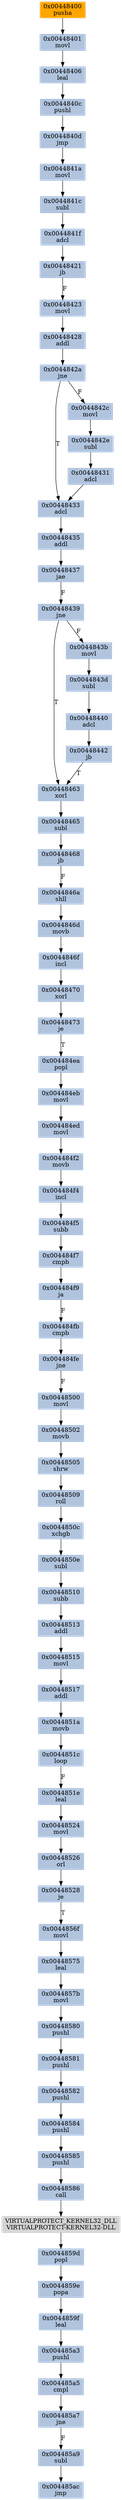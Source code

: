 strict digraph G {
	graph [bgcolor=transparent,
		name=G
	];
	node [color=lightsteelblue,
		fillcolor=lightsteelblue,
		shape=rectangle,
		style=filled
	];
	"0x004485a9"	[label="0x004485a9
subl"];
	"0x004485ac"	[label="0x004485ac
jmp"];
	"0x004485a9" -> "0x004485ac"	[color="#000000"];
	"0x0044851e"	[label="0x0044851e
leal"];
	"0x00448524"	[label="0x00448524
movl"];
	"0x0044851e" -> "0x00448524"	[color="#000000"];
	"0x004485a3"	[label="0x004485a3
pushl"];
	"0x004485a5"	[label="0x004485a5
cmpl"];
	"0x004485a3" -> "0x004485a5"	[color="#000000"];
	"0x004484eb"	[label="0x004484eb
movl"];
	"0x004484ed"	[label="0x004484ed
movl"];
	"0x004484eb" -> "0x004484ed"	[color="#000000"];
	"0x00448510"	[label="0x00448510
subb"];
	"0x00448513"	[label="0x00448513
addl"];
	"0x00448510" -> "0x00448513"	[color="#000000"];
	"0x004484fb"	[label="0x004484fb
cmpb"];
	"0x004484fe"	[label="0x004484fe
jne"];
	"0x004484fb" -> "0x004484fe"	[color="#000000"];
	"0x00448423"	[label="0x00448423
movl"];
	"0x00448428"	[label="0x00448428
addl"];
	"0x00448423" -> "0x00448428"	[color="#000000"];
	"0x004484f7"	[label="0x004484f7
cmpb"];
	"0x004484f9"	[label="0x004484f9
ja"];
	"0x004484f7" -> "0x004484f9"	[color="#000000"];
	"0x00448433"	[label="0x00448433
adcl"];
	"0x00448435"	[label="0x00448435
addl"];
	"0x00448433" -> "0x00448435"	[color="#000000"];
	"0x0044843d"	[label="0x0044843d
subl"];
	"0x00448440"	[label="0x00448440
adcl"];
	"0x0044843d" -> "0x00448440"	[color="#000000"];
	"0x0044856f"	[label="0x0044856f
movl"];
	"0x00448575"	[label="0x00448575
leal"];
	"0x0044856f" -> "0x00448575"	[color="#000000"];
	"0x00448580"	[label="0x00448580
pushl"];
	"0x00448581"	[label="0x00448581
pushl"];
	"0x00448580" -> "0x00448581"	[color="#000000"];
	"0x004484f9" -> "0x004484fb"	[color="#000000",
		label=F];
	"0x004484f5"	[label="0x004484f5
subb"];
	"0x004484f5" -> "0x004484f7"	[color="#000000"];
	"0x0044846f"	[label="0x0044846f
incl"];
	"0x00448470"	[label="0x00448470
xorl"];
	"0x0044846f" -> "0x00448470"	[color="#000000"];
	"0x00448437"	[label="0x00448437
jae"];
	"0x00448439"	[label="0x00448439
jne"];
	"0x00448437" -> "0x00448439"	[color="#000000",
		label=F];
	"0x00448465"	[label="0x00448465
subl"];
	"0x00448468"	[label="0x00448468
jb"];
	"0x00448465" -> "0x00448468"	[color="#000000"];
	"0x00448526"	[label="0x00448526
orl"];
	"0x00448528"	[label="0x00448528
je"];
	"0x00448526" -> "0x00448528"	[color="#000000"];
	"0x0044842e"	[label="0x0044842e
subl"];
	"0x00448431"	[label="0x00448431
adcl"];
	"0x0044842e" -> "0x00448431"	[color="#000000"];
	"0x0044840d"	[label="0x0044840d
jmp"];
	"0x0044841a"	[label="0x0044841a
movl"];
	"0x0044840d" -> "0x0044841a"	[color="#000000"];
	"0x00448401"	[label="0x00448401
movl"];
	"0x00448406"	[label="0x00448406
leal"];
	"0x00448401" -> "0x00448406"	[color="#000000"];
	"0x00448473"	[label="0x00448473
je"];
	"0x004484ea"	[label="0x004484ea
popl"];
	"0x00448473" -> "0x004484ea"	[color="#000000",
		label=T];
	"0x00448584"	[label="0x00448584
pushl"];
	"0x00448585"	[label="0x00448585
pushl"];
	"0x00448584" -> "0x00448585"	[color="#000000"];
	"0x00448463"	[label="0x00448463
xorl"];
	"0x00448463" -> "0x00448465"	[color="#000000"];
	"0x0044846a"	[label="0x0044846a
shll"];
	"0x0044846d"	[label="0x0044846d
movb"];
	"0x0044846a" -> "0x0044846d"	[color="#000000"];
	"0x00448586"	[label="0x00448586
call"];
	"0x00448585" -> "0x00448586"	[color="#000000"];
	"0x00448400"	[color=lightgrey,
		fillcolor=orange,
		label="0x00448400
pusha"];
	"0x00448400" -> "0x00448401"	[color="#000000"];
	"0x0044842c"	[label="0x0044842c
movl"];
	"0x0044842c" -> "0x0044842e"	[color="#000000"];
	"0x00448502"	[label="0x00448502
movb"];
	"0x00448505"	[label="0x00448505
shrw"];
	"0x00448502" -> "0x00448505"	[color="#000000"];
	"0x00448515"	[label="0x00448515
movl"];
	"0x00448517"	[label="0x00448517
addl"];
	"0x00448515" -> "0x00448517"	[color="#000000"];
	"0x00448524" -> "0x00448526"	[color="#000000"];
	"0x0044851a"	[label="0x0044851a
movb"];
	"0x0044851c"	[label="0x0044851c
loop"];
	"0x0044851a" -> "0x0044851c"	[color="#000000"];
	"0x0044841f"	[label="0x0044841f
adcl"];
	"0x00448421"	[label="0x00448421
jb"];
	"0x0044841f" -> "0x00448421"	[color="#000000"];
	"0x004484ea" -> "0x004484eb"	[color="#000000"];
	"0x00448517" -> "0x0044851a"	[color="#000000"];
	"0x0044840c"	[label="0x0044840c
pushl"];
	"0x00448406" -> "0x0044840c"	[color="#000000"];
	"0x004485a7"	[label="0x004485a7
jne"];
	"0x004485a7" -> "0x004485a9"	[color="#000000",
		label=F];
	"0x0044843b"	[label="0x0044843b
movl"];
	"0x0044843b" -> "0x0044843d"	[color="#000000"];
	"0x0044859f"	[label="0x0044859f
leal"];
	"0x0044859f" -> "0x004485a3"	[color="#000000"];
	VIRTUALPROTECT_KERNEL32_DLL	[color=lightgrey,
		fillcolor=lightgrey,
		label="VIRTUALPROTECT_KERNEL32_DLL
VIRTUALPROTECT-KERNEL32-DLL"];
	"0x00448586" -> VIRTUALPROTECT_KERNEL32_DLL	[color="#000000"];
	"0x004484f4"	[label="0x004484f4
incl"];
	"0x004484f4" -> "0x004484f5"	[color="#000000"];
	"0x00448528" -> "0x0044856f"	[color="#000000",
		label=T];
	"0x0044859d"	[label="0x0044859d
popl"];
	VIRTUALPROTECT_KERNEL32_DLL -> "0x0044859d"	[color="#000000"];
	"0x00448439" -> "0x00448463"	[color="#000000",
		label=T];
	"0x00448439" -> "0x0044843b"	[color="#000000",
		label=F];
	"0x00448442"	[label="0x00448442
jb"];
	"0x00448442" -> "0x00448463"	[color="#000000",
		label=T];
	"0x0044859e"	[label="0x0044859e
popa"];
	"0x0044859d" -> "0x0044859e"	[color="#000000"];
	"0x0044842a"	[label="0x0044842a
jne"];
	"0x00448428" -> "0x0044842a"	[color="#000000"];
	"0x00448468" -> "0x0044846a"	[color="#000000",
		label=F];
	"0x00448500"	[label="0x00448500
movl"];
	"0x004484fe" -> "0x00448500"	[color="#000000",
		label=F];
	"0x0044857b"	[label="0x0044857b
movl"];
	"0x00448575" -> "0x0044857b"	[color="#000000"];
	"0x00448440" -> "0x00448442"	[color="#000000"];
	"0x0044841c"	[label="0x0044841c
subl"];
	"0x0044841c" -> "0x0044841f"	[color="#000000"];
	"0x00448509"	[label="0x00448509
roll"];
	"0x0044850c"	[label="0x0044850c
xchgb"];
	"0x00448509" -> "0x0044850c"	[color="#000000"];
	"0x0044840c" -> "0x0044840d"	[color="#000000"];
	"0x00448421" -> "0x00448423"	[color="#000000",
		label=F];
	"0x00448435" -> "0x00448437"	[color="#000000"];
	"0x0044850e"	[label="0x0044850e
subl"];
	"0x0044850e" -> "0x00448510"	[color="#000000"];
	"0x00448505" -> "0x00448509"	[color="#000000"];
	"0x004485a5" -> "0x004485a7"	[color="#000000"];
	"0x0044850c" -> "0x0044850e"	[color="#000000"];
	"0x00448500" -> "0x00448502"	[color="#000000"];
	"0x00448582"	[label="0x00448582
pushl"];
	"0x00448582" -> "0x00448584"	[color="#000000"];
	"0x004484f2"	[label="0x004484f2
movb"];
	"0x004484f2" -> "0x004484f4"	[color="#000000"];
	"0x004484ed" -> "0x004484f2"	[color="#000000"];
	"0x0044842a" -> "0x00448433"	[color="#000000",
		label=T];
	"0x0044842a" -> "0x0044842c"	[color="#000000",
		label=F];
	"0x0044859e" -> "0x0044859f"	[color="#000000"];
	"0x00448581" -> "0x00448582"	[color="#000000"];
	"0x0044851c" -> "0x0044851e"	[color="#000000",
		label=F];
	"0x00448513" -> "0x00448515"	[color="#000000"];
	"0x00448470" -> "0x00448473"	[color="#000000"];
	"0x0044841a" -> "0x0044841c"	[color="#000000"];
	"0x0044846d" -> "0x0044846f"	[color="#000000"];
	"0x00448431" -> "0x00448433"	[color="#000000"];
	"0x0044857b" -> "0x00448580"	[color="#000000"];
}
